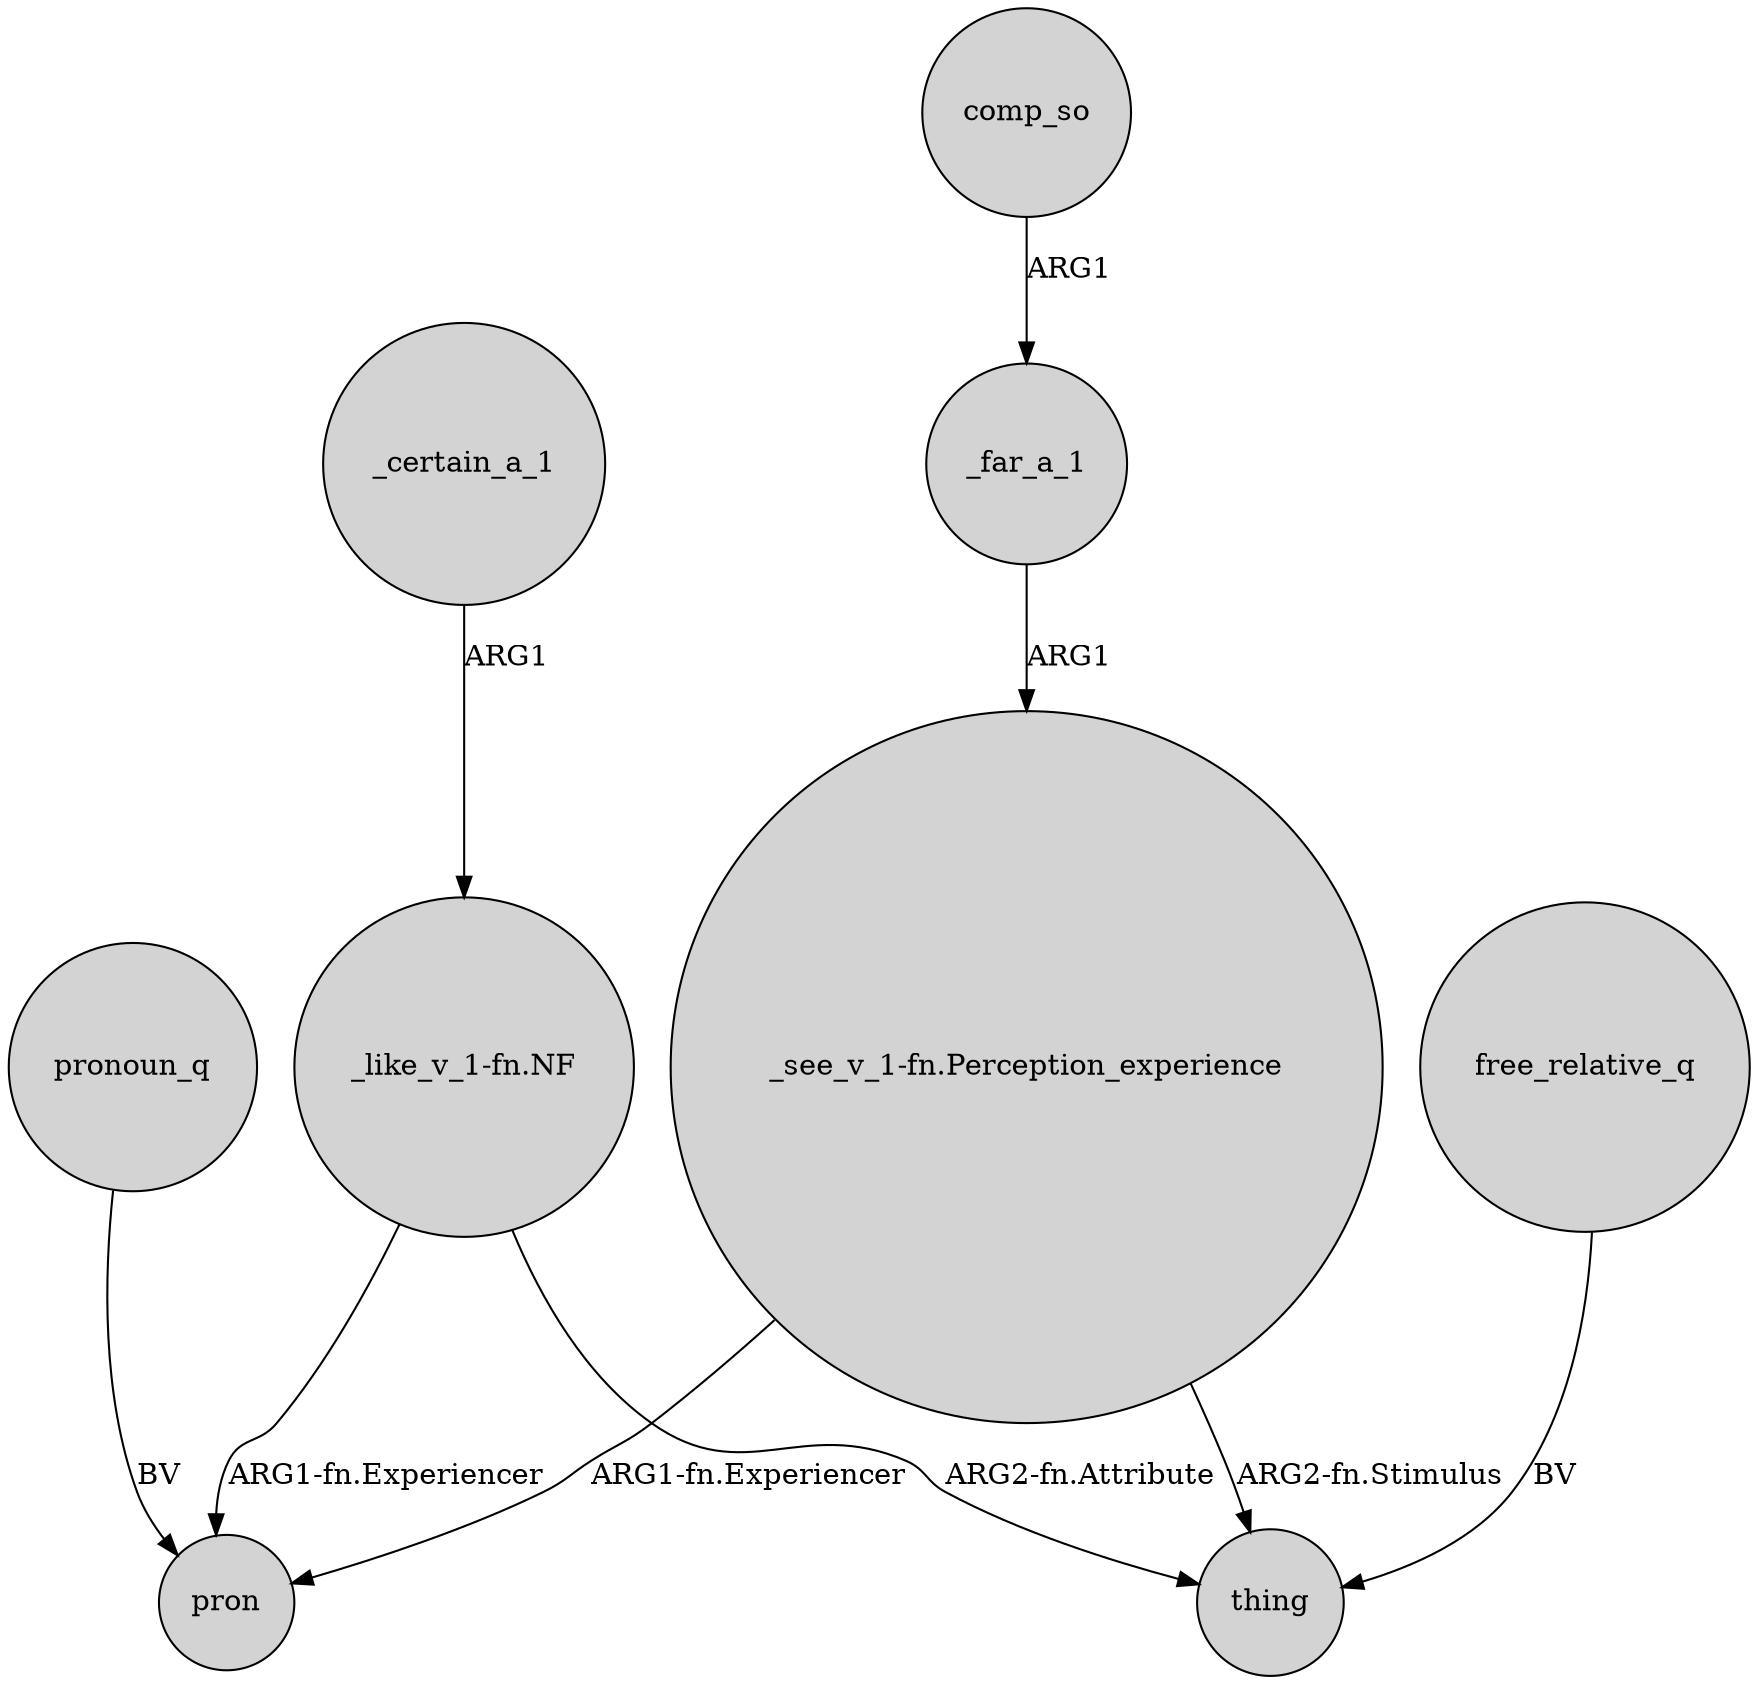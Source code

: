 digraph {
	node [shape=circle style=filled]
	"_like_v_1-fn.NF" -> thing [label="ARG2-fn.Attribute"]
	"_see_v_1-fn.Perception_experience" -> pron [label="ARG1-fn.Experiencer"]
	free_relative_q -> thing [label=BV]
	_certain_a_1 -> "_like_v_1-fn.NF" [label=ARG1]
	"_like_v_1-fn.NF" -> pron [label="ARG1-fn.Experiencer"]
	comp_so -> _far_a_1 [label=ARG1]
	_far_a_1 -> "_see_v_1-fn.Perception_experience" [label=ARG1]
	"_see_v_1-fn.Perception_experience" -> thing [label="ARG2-fn.Stimulus"]
	pronoun_q -> pron [label=BV]
}
